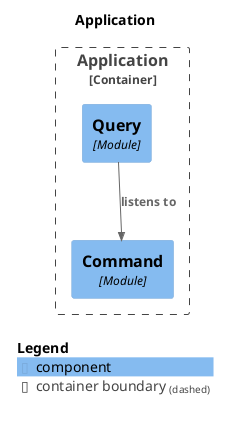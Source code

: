 @startuml
set separator none
title Application

top to bottom direction

!include <C4/C4>
!include <C4/C4_Context>
!include <C4/C4_Component>

Container_Boundary("Application.Application_boundary", "Application", $tags="") {
  Component(Application.Application.Command, "Command", $techn="Module", $descr="", $tags="", $link="")
  Component(Application.Application.Query, "Query", $techn="Module", $descr="", $tags="", $link="")
}

Rel(Application.Application.Query, Application.Application.Command, "listens to", $techn="", $tags="", $link="")

SHOW_LEGEND(true)
@enduml